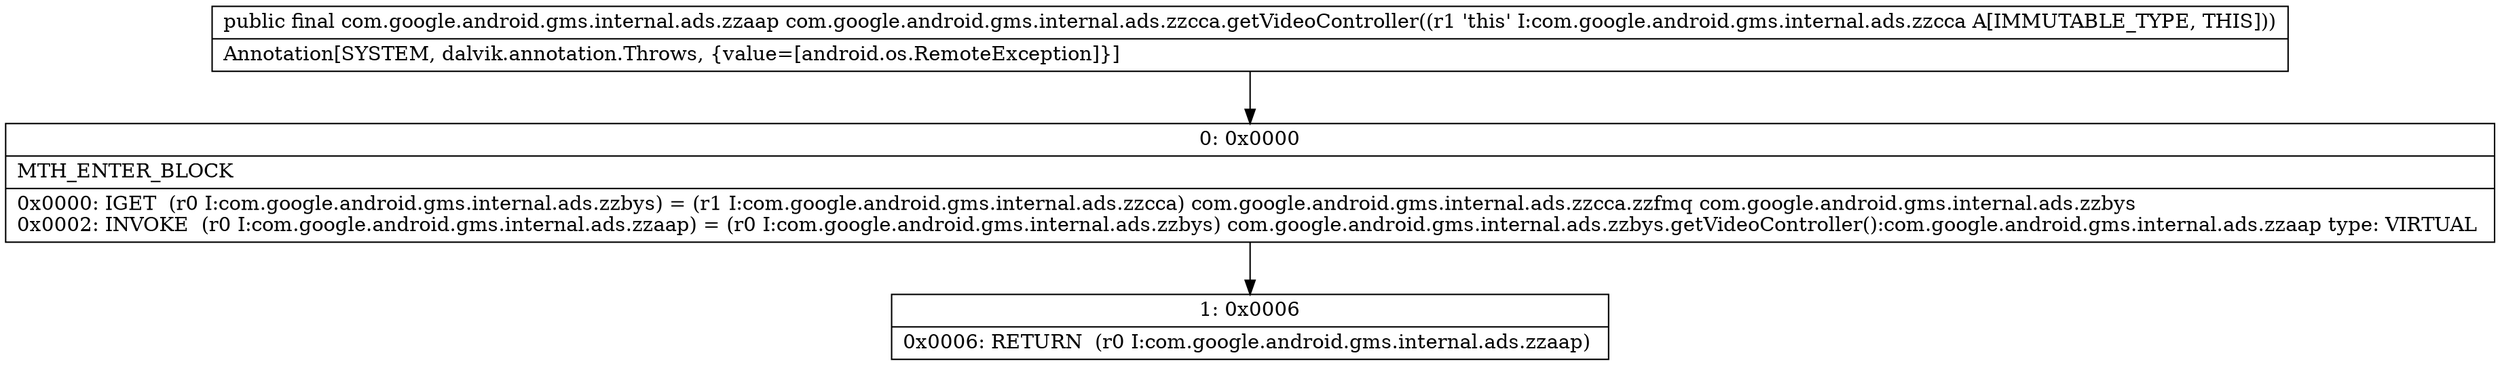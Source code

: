 digraph "CFG forcom.google.android.gms.internal.ads.zzcca.getVideoController()Lcom\/google\/android\/gms\/internal\/ads\/zzaap;" {
Node_0 [shape=record,label="{0\:\ 0x0000|MTH_ENTER_BLOCK\l|0x0000: IGET  (r0 I:com.google.android.gms.internal.ads.zzbys) = (r1 I:com.google.android.gms.internal.ads.zzcca) com.google.android.gms.internal.ads.zzcca.zzfmq com.google.android.gms.internal.ads.zzbys \l0x0002: INVOKE  (r0 I:com.google.android.gms.internal.ads.zzaap) = (r0 I:com.google.android.gms.internal.ads.zzbys) com.google.android.gms.internal.ads.zzbys.getVideoController():com.google.android.gms.internal.ads.zzaap type: VIRTUAL \l}"];
Node_1 [shape=record,label="{1\:\ 0x0006|0x0006: RETURN  (r0 I:com.google.android.gms.internal.ads.zzaap) \l}"];
MethodNode[shape=record,label="{public final com.google.android.gms.internal.ads.zzaap com.google.android.gms.internal.ads.zzcca.getVideoController((r1 'this' I:com.google.android.gms.internal.ads.zzcca A[IMMUTABLE_TYPE, THIS]))  | Annotation[SYSTEM, dalvik.annotation.Throws, \{value=[android.os.RemoteException]\}]\l}"];
MethodNode -> Node_0;
Node_0 -> Node_1;
}

